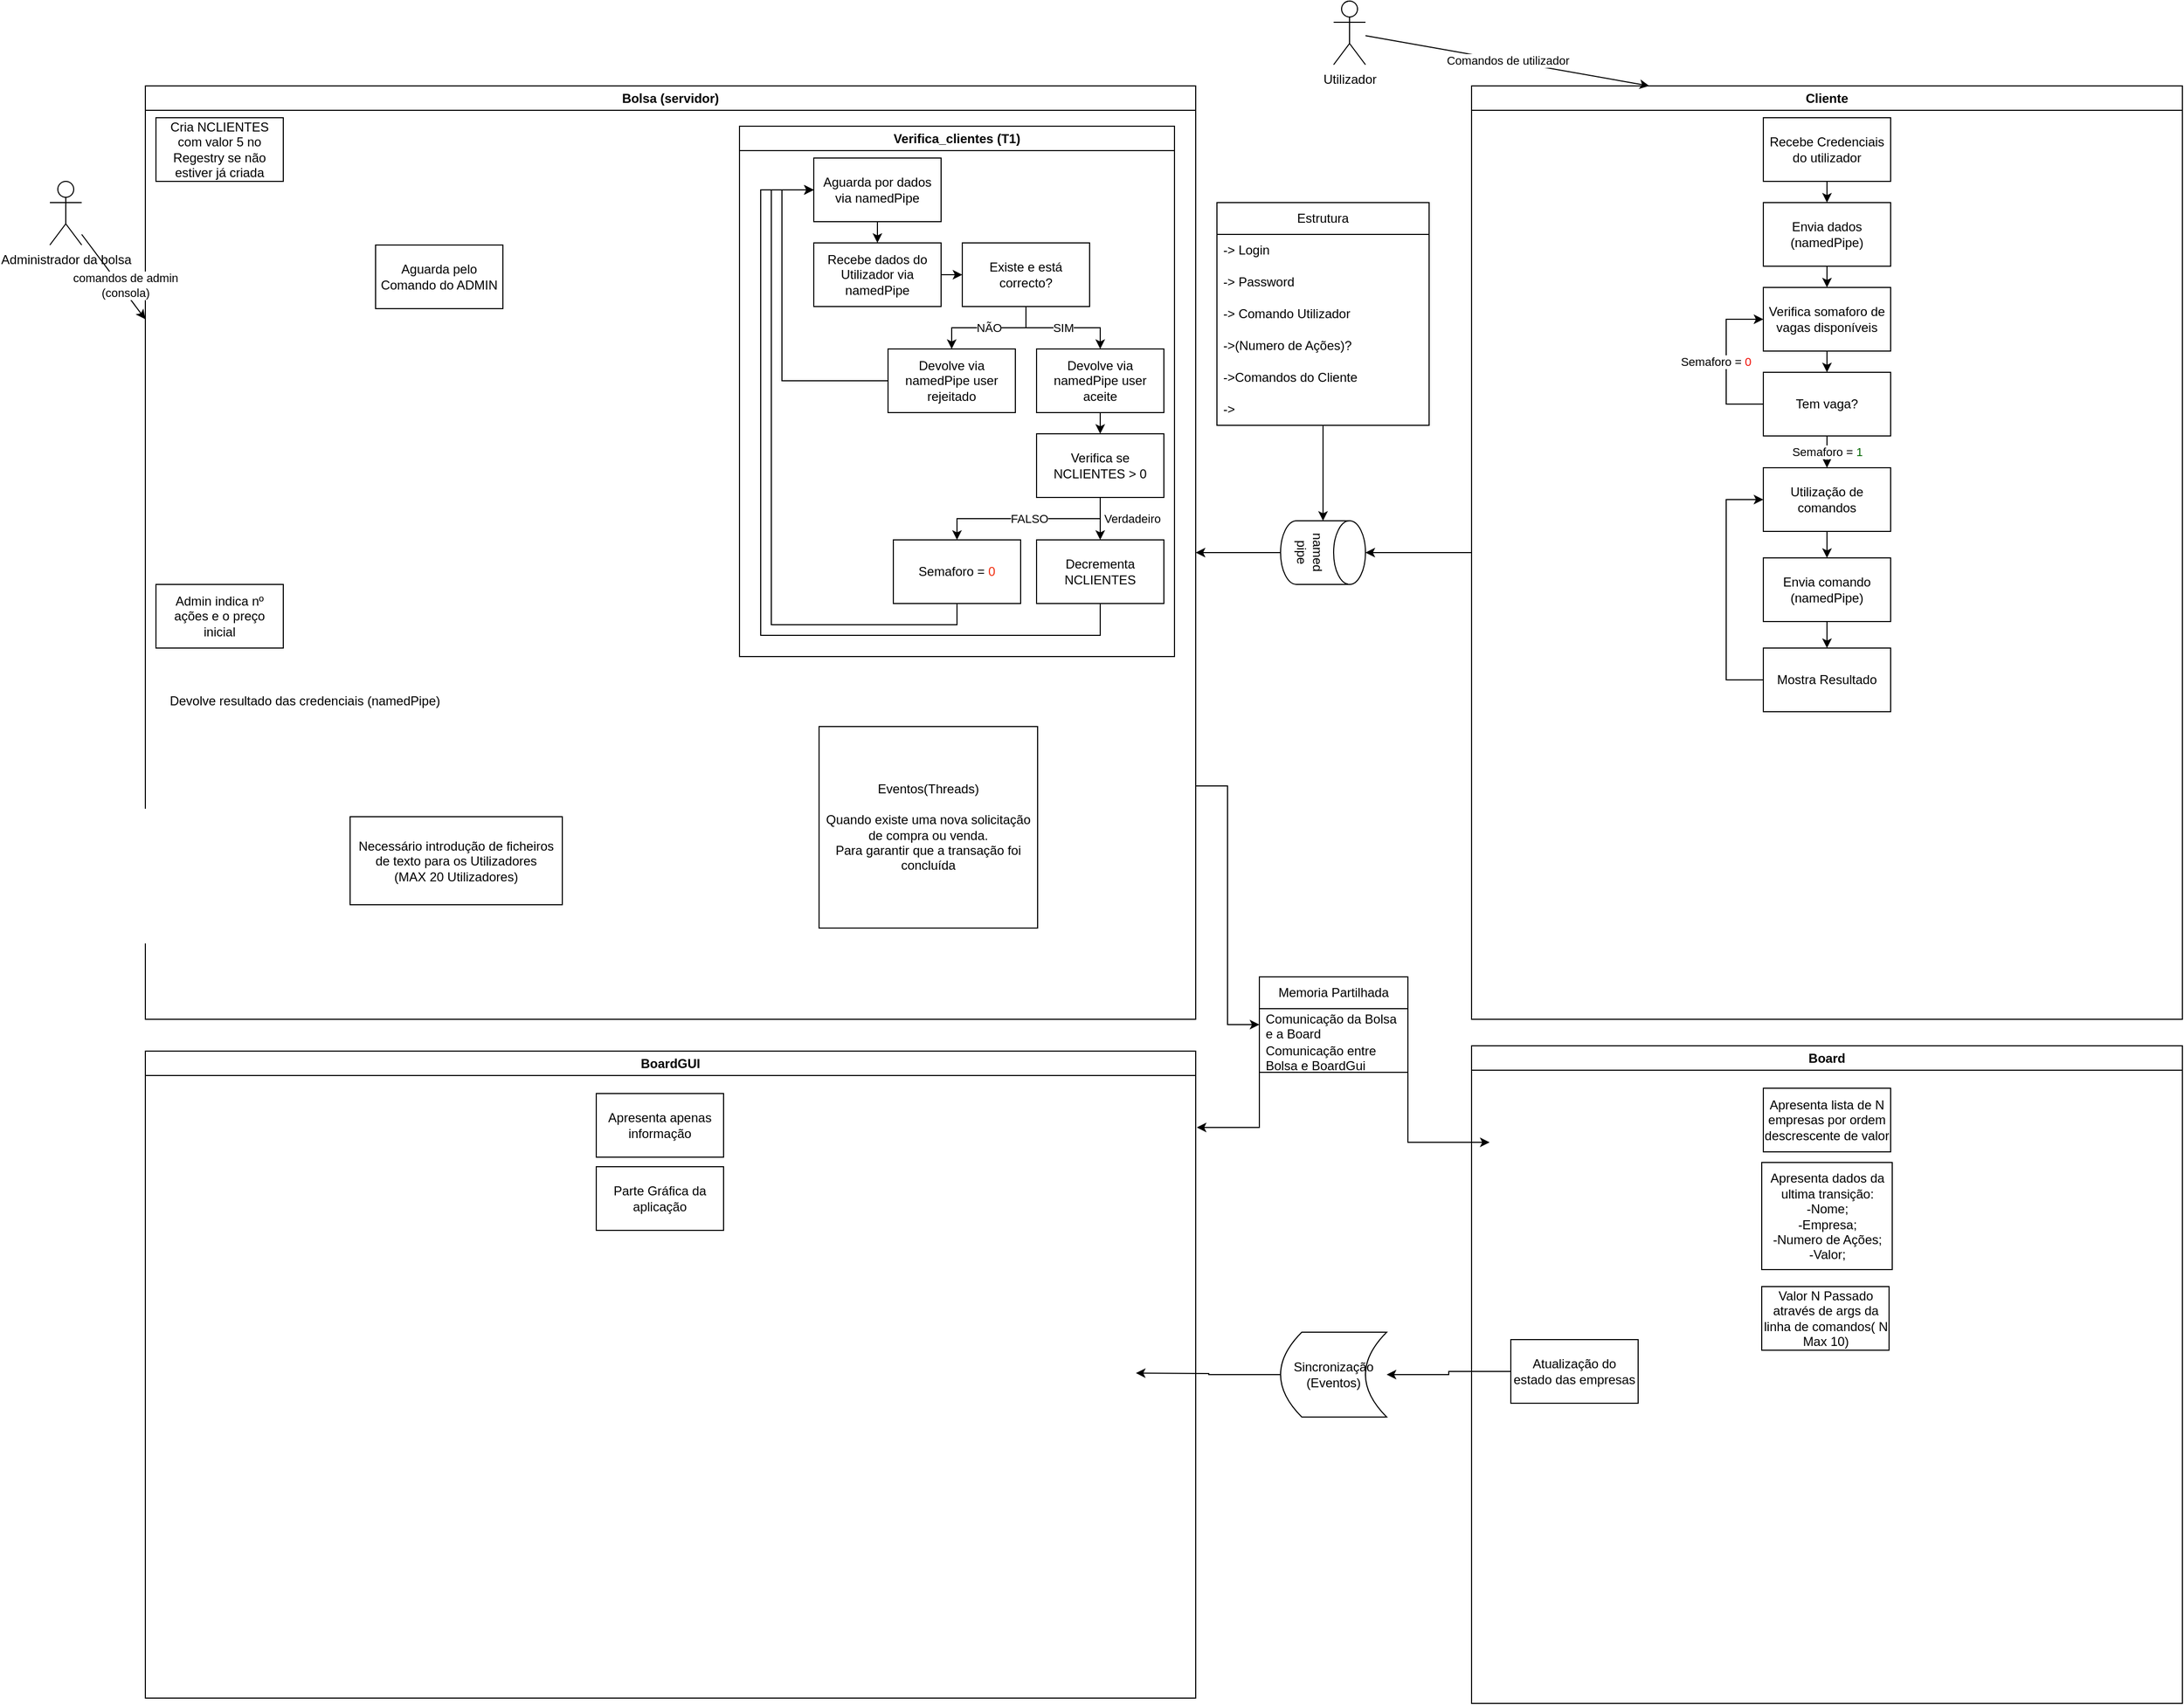 <mxfile version="24.1.0" type="device">
  <diagram id="cJ_9kzysYg_NpnzKaHlt" name="Página-1">
    <mxGraphModel dx="2421" dy="932" grid="0" gridSize="10" guides="1" tooltips="1" connect="1" arrows="1" fold="1" page="1" pageScale="1" pageWidth="827" pageHeight="1169" math="0" shadow="0">
      <root>
        <mxCell id="0" />
        <mxCell id="1" parent="0" />
        <mxCell id="eUQ-MFnaL1vq6Etl-pcT-39" style="edgeStyle=orthogonalEdgeStyle;rounded=0;orthogonalLoop=1;jettySize=auto;html=1;exitX=1;exitY=0.75;exitDx=0;exitDy=0;entryX=0;entryY=0.5;entryDx=0;entryDy=0;" parent="1" source="eUQ-MFnaL1vq6Etl-pcT-1" target="eUQ-MFnaL1vq6Etl-pcT-33" edge="1">
          <mxGeometry relative="1" as="geometry" />
        </mxCell>
        <mxCell id="eUQ-MFnaL1vq6Etl-pcT-1" value="Bolsa (servidor)" style="swimlane;whiteSpace=wrap;html=1;" parent="1" vertex="1">
          <mxGeometry x="-690" y="80" width="990" height="880" as="geometry" />
        </mxCell>
        <mxCell id="eUQ-MFnaL1vq6Etl-pcT-41" value="Cria NCLIENTES com valor 5 no Regestry se não estiver já criada" style="whiteSpace=wrap;html=1;" parent="eUQ-MFnaL1vq6Etl-pcT-1" vertex="1">
          <mxGeometry x="10" y="30" width="120" height="60" as="geometry" />
        </mxCell>
        <mxCell id="eUQ-MFnaL1vq6Etl-pcT-56" value="Verifica_clientes (T1)" style="swimlane;whiteSpace=wrap;html=1;" parent="eUQ-MFnaL1vq6Etl-pcT-1" vertex="1">
          <mxGeometry x="560" y="38" width="410" height="500" as="geometry" />
        </mxCell>
        <mxCell id="eUQ-MFnaL1vq6Etl-pcT-61" style="edgeStyle=orthogonalEdgeStyle;rounded=0;orthogonalLoop=1;jettySize=auto;html=1;exitX=1;exitY=0.5;exitDx=0;exitDy=0;entryX=0;entryY=0.5;entryDx=0;entryDy=0;" parent="eUQ-MFnaL1vq6Etl-pcT-56" source="eUQ-MFnaL1vq6Etl-pcT-57" target="eUQ-MFnaL1vq6Etl-pcT-59" edge="1">
          <mxGeometry relative="1" as="geometry" />
        </mxCell>
        <mxCell id="eUQ-MFnaL1vq6Etl-pcT-57" value="Recebe dados do Utilizador via namedPipe" style="whiteSpace=wrap;html=1;" parent="eUQ-MFnaL1vq6Etl-pcT-56" vertex="1">
          <mxGeometry x="70" y="110" width="120" height="60" as="geometry" />
        </mxCell>
        <mxCell id="eUQ-MFnaL1vq6Etl-pcT-63" value="SIM" style="edgeStyle=orthogonalEdgeStyle;rounded=0;orthogonalLoop=1;jettySize=auto;html=1;exitX=0.5;exitY=1;exitDx=0;exitDy=0;entryX=0.5;entryY=0;entryDx=0;entryDy=0;" parent="eUQ-MFnaL1vq6Etl-pcT-56" source="eUQ-MFnaL1vq6Etl-pcT-59" target="eUQ-MFnaL1vq6Etl-pcT-60" edge="1">
          <mxGeometry relative="1" as="geometry" />
        </mxCell>
        <mxCell id="eUQ-MFnaL1vq6Etl-pcT-68" value="NÃO" style="edgeStyle=orthogonalEdgeStyle;rounded=0;orthogonalLoop=1;jettySize=auto;html=1;exitX=0.5;exitY=1;exitDx=0;exitDy=0;entryX=0.5;entryY=0;entryDx=0;entryDy=0;" parent="eUQ-MFnaL1vq6Etl-pcT-56" source="eUQ-MFnaL1vq6Etl-pcT-59" target="eUQ-MFnaL1vq6Etl-pcT-65" edge="1">
          <mxGeometry relative="1" as="geometry" />
        </mxCell>
        <mxCell id="eUQ-MFnaL1vq6Etl-pcT-59" value="Existe e está correcto?" style="whiteSpace=wrap;html=1;" parent="eUQ-MFnaL1vq6Etl-pcT-56" vertex="1">
          <mxGeometry x="210" y="110" width="120" height="60" as="geometry" />
        </mxCell>
        <mxCell id="eUQ-MFnaL1vq6Etl-pcT-86" style="edgeStyle=orthogonalEdgeStyle;rounded=0;orthogonalLoop=1;jettySize=auto;html=1;exitX=0.5;exitY=1;exitDx=0;exitDy=0;entryX=0.5;entryY=0;entryDx=0;entryDy=0;" parent="eUQ-MFnaL1vq6Etl-pcT-56" source="eUQ-MFnaL1vq6Etl-pcT-60" target="eUQ-MFnaL1vq6Etl-pcT-85" edge="1">
          <mxGeometry relative="1" as="geometry" />
        </mxCell>
        <mxCell id="eUQ-MFnaL1vq6Etl-pcT-60" value="Devolve via namedPipe user aceite" style="whiteSpace=wrap;html=1;" parent="eUQ-MFnaL1vq6Etl-pcT-56" vertex="1">
          <mxGeometry x="280" y="210" width="120" height="60" as="geometry" />
        </mxCell>
        <mxCell id="eUQ-MFnaL1vq6Etl-pcT-82" style="edgeStyle=orthogonalEdgeStyle;rounded=0;orthogonalLoop=1;jettySize=auto;html=1;exitX=0;exitY=0.5;exitDx=0;exitDy=0;entryX=0;entryY=0.5;entryDx=0;entryDy=0;" parent="eUQ-MFnaL1vq6Etl-pcT-56" source="eUQ-MFnaL1vq6Etl-pcT-65" target="eUQ-MFnaL1vq6Etl-pcT-78" edge="1">
          <mxGeometry relative="1" as="geometry">
            <Array as="points">
              <mxPoint x="40" y="240" />
              <mxPoint x="40" y="60" />
            </Array>
          </mxGeometry>
        </mxCell>
        <mxCell id="eUQ-MFnaL1vq6Etl-pcT-65" value="Devolve via namedPipe user rejeitado" style="whiteSpace=wrap;html=1;" parent="eUQ-MFnaL1vq6Etl-pcT-56" vertex="1">
          <mxGeometry x="140" y="210" width="120" height="60" as="geometry" />
        </mxCell>
        <mxCell id="eUQ-MFnaL1vq6Etl-pcT-91" style="edgeStyle=orthogonalEdgeStyle;rounded=0;orthogonalLoop=1;jettySize=auto;html=1;exitX=0.5;exitY=1;exitDx=0;exitDy=0;entryX=0;entryY=0.5;entryDx=0;entryDy=0;" parent="eUQ-MFnaL1vq6Etl-pcT-56" source="eUQ-MFnaL1vq6Etl-pcT-77" target="eUQ-MFnaL1vq6Etl-pcT-78" edge="1">
          <mxGeometry relative="1" as="geometry">
            <Array as="points">
              <mxPoint x="340" y="480" />
              <mxPoint x="20" y="480" />
              <mxPoint x="20" y="60" />
            </Array>
          </mxGeometry>
        </mxCell>
        <mxCell id="eUQ-MFnaL1vq6Etl-pcT-77" value="Decrementa NCLIENTES" style="whiteSpace=wrap;html=1;" parent="eUQ-MFnaL1vq6Etl-pcT-56" vertex="1">
          <mxGeometry x="280" y="390" width="120" height="60" as="geometry" />
        </mxCell>
        <mxCell id="eUQ-MFnaL1vq6Etl-pcT-83" style="edgeStyle=orthogonalEdgeStyle;rounded=0;orthogonalLoop=1;jettySize=auto;html=1;exitX=0.5;exitY=1;exitDx=0;exitDy=0;entryX=0.5;entryY=0;entryDx=0;entryDy=0;" parent="eUQ-MFnaL1vq6Etl-pcT-56" source="eUQ-MFnaL1vq6Etl-pcT-78" target="eUQ-MFnaL1vq6Etl-pcT-57" edge="1">
          <mxGeometry relative="1" as="geometry" />
        </mxCell>
        <mxCell id="eUQ-MFnaL1vq6Etl-pcT-78" value="Aguarda por dados via namedPipe" style="whiteSpace=wrap;html=1;" parent="eUQ-MFnaL1vq6Etl-pcT-56" vertex="1">
          <mxGeometry x="70" y="30" width="120" height="60" as="geometry" />
        </mxCell>
        <mxCell id="eUQ-MFnaL1vq6Etl-pcT-87" value="Verdadeiro" style="edgeStyle=orthogonalEdgeStyle;rounded=0;orthogonalLoop=1;jettySize=auto;html=1;exitX=0.5;exitY=1;exitDx=0;exitDy=0;entryX=0.5;entryY=0;entryDx=0;entryDy=0;" parent="eUQ-MFnaL1vq6Etl-pcT-56" source="eUQ-MFnaL1vq6Etl-pcT-85" target="eUQ-MFnaL1vq6Etl-pcT-77" edge="1">
          <mxGeometry y="30" relative="1" as="geometry">
            <mxPoint as="offset" />
          </mxGeometry>
        </mxCell>
        <mxCell id="eUQ-MFnaL1vq6Etl-pcT-89" value="FALSO" style="edgeStyle=orthogonalEdgeStyle;rounded=0;orthogonalLoop=1;jettySize=auto;html=1;exitX=0.5;exitY=1;exitDx=0;exitDy=0;entryX=0.5;entryY=0;entryDx=0;entryDy=0;" parent="eUQ-MFnaL1vq6Etl-pcT-56" source="eUQ-MFnaL1vq6Etl-pcT-85" target="eUQ-MFnaL1vq6Etl-pcT-88" edge="1">
          <mxGeometry relative="1" as="geometry" />
        </mxCell>
        <mxCell id="eUQ-MFnaL1vq6Etl-pcT-85" value="Verifica se NCLIENTES &amp;gt; 0" style="whiteSpace=wrap;html=1;" parent="eUQ-MFnaL1vq6Etl-pcT-56" vertex="1">
          <mxGeometry x="280" y="290" width="120" height="60" as="geometry" />
        </mxCell>
        <mxCell id="eUQ-MFnaL1vq6Etl-pcT-90" style="edgeStyle=orthogonalEdgeStyle;rounded=0;orthogonalLoop=1;jettySize=auto;html=1;exitX=0.5;exitY=1;exitDx=0;exitDy=0;entryX=0;entryY=0.5;entryDx=0;entryDy=0;" parent="eUQ-MFnaL1vq6Etl-pcT-56" source="eUQ-MFnaL1vq6Etl-pcT-88" target="eUQ-MFnaL1vq6Etl-pcT-78" edge="1">
          <mxGeometry relative="1" as="geometry">
            <Array as="points">
              <mxPoint x="205" y="470" />
              <mxPoint x="30" y="470" />
              <mxPoint x="30" y="60" />
            </Array>
          </mxGeometry>
        </mxCell>
        <mxCell id="eUQ-MFnaL1vq6Etl-pcT-88" value="Semaforo = &lt;font color=&quot;#f02f11&quot;&gt;0&lt;/font&gt;" style="whiteSpace=wrap;html=1;" parent="eUQ-MFnaL1vq6Etl-pcT-56" vertex="1">
          <mxGeometry x="145" y="390" width="120" height="60" as="geometry" />
        </mxCell>
        <mxCell id="eUQ-MFnaL1vq6Etl-pcT-14" value="Devolve resultado das credenciais (namedPipe)" style="text;html=1;align=center;verticalAlign=middle;resizable=0;points=[];autosize=1;strokeColor=none;fillColor=none;" parent="eUQ-MFnaL1vq6Etl-pcT-1" vertex="1">
          <mxGeometry x="10" y="565" width="280" height="30" as="geometry" />
        </mxCell>
        <mxCell id="eUQ-MFnaL1vq6Etl-pcT-47" value="Admin indica nº ações e o preço inicial" style="whiteSpace=wrap;html=1;" parent="eUQ-MFnaL1vq6Etl-pcT-1" vertex="1">
          <mxGeometry x="10" y="470" width="120" height="60" as="geometry" />
        </mxCell>
        <mxCell id="23Vf8jw9pgkzkxeII7kw-12" value="Aguarda pelo Comando do ADMIN" style="whiteSpace=wrap;html=1;" parent="eUQ-MFnaL1vq6Etl-pcT-1" vertex="1">
          <mxGeometry x="217" y="150" width="120" height="60" as="geometry" />
        </mxCell>
        <mxCell id="DC3VcFZmnsp--DPEU9Uu-8" value="Eventos(Threads)&lt;br&gt;&lt;br&gt;Quando existe uma nova solicitação de compra ou venda.&lt;br&gt;Para garantir que a transação foi concluída" style="rounded=0;whiteSpace=wrap;html=1;" vertex="1" parent="eUQ-MFnaL1vq6Etl-pcT-1">
          <mxGeometry x="635" y="604" width="206" height="190" as="geometry" />
        </mxCell>
        <mxCell id="DC3VcFZmnsp--DPEU9Uu-9" value="Necessário introdução de ficheiros de texto para os Utilizadores&lt;br&gt;(MAX 20 Utilizadores)" style="rounded=0;whiteSpace=wrap;html=1;" vertex="1" parent="eUQ-MFnaL1vq6Etl-pcT-1">
          <mxGeometry x="193" y="689" width="200" height="83" as="geometry" />
        </mxCell>
        <mxCell id="eUQ-MFnaL1vq6Etl-pcT-2" value="Cliente" style="swimlane;whiteSpace=wrap;html=1;" parent="1" vertex="1">
          <mxGeometry x="560" y="80" width="670" height="880" as="geometry" />
        </mxCell>
        <mxCell id="eUQ-MFnaL1vq6Etl-pcT-23" style="edgeStyle=orthogonalEdgeStyle;rounded=0;orthogonalLoop=1;jettySize=auto;html=1;exitX=0.5;exitY=1;exitDx=0;exitDy=0;entryX=0.5;entryY=0;entryDx=0;entryDy=0;" parent="eUQ-MFnaL1vq6Etl-pcT-2" source="eUQ-MFnaL1vq6Etl-pcT-17" target="eUQ-MFnaL1vq6Etl-pcT-22" edge="1">
          <mxGeometry relative="1" as="geometry" />
        </mxCell>
        <mxCell id="eUQ-MFnaL1vq6Etl-pcT-17" value="Recebe Credenciais do utilizador" style="whiteSpace=wrap;html=1;" parent="eUQ-MFnaL1vq6Etl-pcT-2" vertex="1">
          <mxGeometry x="275" y="30" width="120" height="60" as="geometry" />
        </mxCell>
        <mxCell id="eUQ-MFnaL1vq6Etl-pcT-28" style="edgeStyle=orthogonalEdgeStyle;rounded=0;orthogonalLoop=1;jettySize=auto;html=1;exitX=0;exitY=0.5;exitDx=0;exitDy=0;entryX=0;entryY=0.5;entryDx=0;entryDy=0;" parent="eUQ-MFnaL1vq6Etl-pcT-2" source="eUQ-MFnaL1vq6Etl-pcT-19" target="eUQ-MFnaL1vq6Etl-pcT-21" edge="1">
          <mxGeometry relative="1" as="geometry">
            <Array as="points">
              <mxPoint x="240" y="300" />
              <mxPoint x="240" y="220" />
            </Array>
          </mxGeometry>
        </mxCell>
        <mxCell id="eUQ-MFnaL1vq6Etl-pcT-29" value="Semaforo = &lt;font color=&quot;#f00d05&quot;&gt;0&lt;/font&gt;" style="edgeLabel;html=1;align=center;verticalAlign=middle;resizable=0;points=[];" parent="eUQ-MFnaL1vq6Etl-pcT-28" vertex="1" connectable="0">
          <mxGeometry x="-0.093" y="-1" relative="1" as="geometry">
            <mxPoint x="-11" y="-7" as="offset" />
          </mxGeometry>
        </mxCell>
        <mxCell id="eUQ-MFnaL1vq6Etl-pcT-49" value="Semaforo = &lt;font color=&quot;#006600&quot;&gt;1&lt;/font&gt;" style="edgeStyle=orthogonalEdgeStyle;rounded=0;orthogonalLoop=1;jettySize=auto;html=1;exitX=0.5;exitY=1;exitDx=0;exitDy=0;entryX=0.5;entryY=0;entryDx=0;entryDy=0;" parent="eUQ-MFnaL1vq6Etl-pcT-2" source="eUQ-MFnaL1vq6Etl-pcT-19" target="eUQ-MFnaL1vq6Etl-pcT-48" edge="1">
          <mxGeometry relative="1" as="geometry" />
        </mxCell>
        <mxCell id="eUQ-MFnaL1vq6Etl-pcT-19" value="Tem vaga?" style="whiteSpace=wrap;html=1;" parent="eUQ-MFnaL1vq6Etl-pcT-2" vertex="1">
          <mxGeometry x="275" y="270" width="120" height="60" as="geometry" />
        </mxCell>
        <mxCell id="eUQ-MFnaL1vq6Etl-pcT-50" style="edgeStyle=orthogonalEdgeStyle;rounded=0;orthogonalLoop=1;jettySize=auto;html=1;exitX=0.5;exitY=1;exitDx=0;exitDy=0;entryX=0.5;entryY=0;entryDx=0;entryDy=0;" parent="eUQ-MFnaL1vq6Etl-pcT-2" source="eUQ-MFnaL1vq6Etl-pcT-21" target="eUQ-MFnaL1vq6Etl-pcT-19" edge="1">
          <mxGeometry relative="1" as="geometry" />
        </mxCell>
        <mxCell id="eUQ-MFnaL1vq6Etl-pcT-21" value="Verifica somaforo de vagas disponíveis" style="whiteSpace=wrap;html=1;" parent="eUQ-MFnaL1vq6Etl-pcT-2" vertex="1">
          <mxGeometry x="275" y="190" width="120" height="60" as="geometry" />
        </mxCell>
        <mxCell id="eUQ-MFnaL1vq6Etl-pcT-26" style="edgeStyle=orthogonalEdgeStyle;rounded=0;orthogonalLoop=1;jettySize=auto;html=1;exitX=0.5;exitY=1;exitDx=0;exitDy=0;entryX=0.5;entryY=0;entryDx=0;entryDy=0;" parent="eUQ-MFnaL1vq6Etl-pcT-2" source="eUQ-MFnaL1vq6Etl-pcT-22" target="eUQ-MFnaL1vq6Etl-pcT-21" edge="1">
          <mxGeometry relative="1" as="geometry" />
        </mxCell>
        <mxCell id="eUQ-MFnaL1vq6Etl-pcT-22" value="Envia dados (namedPipe)" style="whiteSpace=wrap;html=1;" parent="eUQ-MFnaL1vq6Etl-pcT-2" vertex="1">
          <mxGeometry x="275" y="110" width="120" height="60" as="geometry" />
        </mxCell>
        <mxCell id="eUQ-MFnaL1vq6Etl-pcT-52" style="edgeStyle=orthogonalEdgeStyle;rounded=0;orthogonalLoop=1;jettySize=auto;html=1;exitX=0.5;exitY=1;exitDx=0;exitDy=0;entryX=0.5;entryY=0;entryDx=0;entryDy=0;" parent="eUQ-MFnaL1vq6Etl-pcT-2" source="eUQ-MFnaL1vq6Etl-pcT-48" target="eUQ-MFnaL1vq6Etl-pcT-51" edge="1">
          <mxGeometry relative="1" as="geometry" />
        </mxCell>
        <mxCell id="eUQ-MFnaL1vq6Etl-pcT-48" value="Utilização de comandos" style="whiteSpace=wrap;html=1;" parent="eUQ-MFnaL1vq6Etl-pcT-2" vertex="1">
          <mxGeometry x="275" y="360" width="120" height="60" as="geometry" />
        </mxCell>
        <mxCell id="eUQ-MFnaL1vq6Etl-pcT-54" style="edgeStyle=orthogonalEdgeStyle;rounded=0;orthogonalLoop=1;jettySize=auto;html=1;exitX=0.5;exitY=1;exitDx=0;exitDy=0;entryX=0.5;entryY=0;entryDx=0;entryDy=0;" parent="eUQ-MFnaL1vq6Etl-pcT-2" source="eUQ-MFnaL1vq6Etl-pcT-51" target="eUQ-MFnaL1vq6Etl-pcT-53" edge="1">
          <mxGeometry relative="1" as="geometry" />
        </mxCell>
        <mxCell id="eUQ-MFnaL1vq6Etl-pcT-51" value="Envia comando (namedPipe)" style="whiteSpace=wrap;html=1;" parent="eUQ-MFnaL1vq6Etl-pcT-2" vertex="1">
          <mxGeometry x="275" y="445" width="120" height="60" as="geometry" />
        </mxCell>
        <mxCell id="eUQ-MFnaL1vq6Etl-pcT-55" style="edgeStyle=orthogonalEdgeStyle;rounded=0;orthogonalLoop=1;jettySize=auto;html=1;exitX=0;exitY=0.5;exitDx=0;exitDy=0;entryX=0;entryY=0.5;entryDx=0;entryDy=0;" parent="eUQ-MFnaL1vq6Etl-pcT-2" source="eUQ-MFnaL1vq6Etl-pcT-53" target="eUQ-MFnaL1vq6Etl-pcT-48" edge="1">
          <mxGeometry relative="1" as="geometry">
            <Array as="points">
              <mxPoint x="240" y="560" />
              <mxPoint x="240" y="390" />
            </Array>
          </mxGeometry>
        </mxCell>
        <mxCell id="eUQ-MFnaL1vq6Etl-pcT-53" value="Mostra Resultado" style="whiteSpace=wrap;html=1;" parent="eUQ-MFnaL1vq6Etl-pcT-2" vertex="1">
          <mxGeometry x="275" y="530" width="120" height="60" as="geometry" />
        </mxCell>
        <mxCell id="eUQ-MFnaL1vq6Etl-pcT-3" value="Board" style="swimlane;whiteSpace=wrap;html=1;" parent="1" vertex="1">
          <mxGeometry x="560" y="985" width="670" height="620" as="geometry" />
        </mxCell>
        <mxCell id="eUQ-MFnaL1vq6Etl-pcT-31" value="Apresenta lista de N empresas por ordem descrescente de valor" style="whiteSpace=wrap;html=1;" parent="eUQ-MFnaL1vq6Etl-pcT-3" vertex="1">
          <mxGeometry x="275" y="40" width="120" height="60" as="geometry" />
        </mxCell>
        <mxCell id="4F4SifxV5EZozrafWYka-1" value="Apresenta dados da ultima transição:&lt;div&gt;-Nome;&lt;/div&gt;&lt;div&gt;-Empresa;&lt;/div&gt;&lt;div&gt;-Numero de Ações;&lt;/div&gt;&lt;div&gt;-Valor;&lt;/div&gt;" style="whiteSpace=wrap;html=1;" parent="eUQ-MFnaL1vq6Etl-pcT-3" vertex="1">
          <mxGeometry x="273.5" y="110" width="123" height="101" as="geometry" />
        </mxCell>
        <mxCell id="4F4SifxV5EZozrafWYka-2" value="Valor N Passado através de args da linha de comandos( N Max 10)" style="whiteSpace=wrap;html=1;" parent="eUQ-MFnaL1vq6Etl-pcT-3" vertex="1">
          <mxGeometry x="273.5" y="227" width="120" height="60" as="geometry" />
        </mxCell>
        <mxCell id="DC3VcFZmnsp--DPEU9Uu-3" value="Atualização do estado das empresas" style="whiteSpace=wrap;html=1;" vertex="1" parent="eUQ-MFnaL1vq6Etl-pcT-3">
          <mxGeometry x="37" y="277" width="120" height="60" as="geometry" />
        </mxCell>
        <mxCell id="eUQ-MFnaL1vq6Etl-pcT-4" value="BoardGUI" style="swimlane;whiteSpace=wrap;html=1;" parent="1" vertex="1">
          <mxGeometry x="-690" y="990" width="990" height="610" as="geometry" />
        </mxCell>
        <mxCell id="4F4SifxV5EZozrafWYka-3" value="Apresenta apenas informação" style="whiteSpace=wrap;html=1;" parent="eUQ-MFnaL1vq6Etl-pcT-4" vertex="1">
          <mxGeometry x="425" y="40" width="120" height="60" as="geometry" />
        </mxCell>
        <mxCell id="DC3VcFZmnsp--DPEU9Uu-1" value="Parte Gráfica da aplicação" style="whiteSpace=wrap;html=1;" vertex="1" parent="eUQ-MFnaL1vq6Etl-pcT-4">
          <mxGeometry x="425" y="109" width="120" height="60" as="geometry" />
        </mxCell>
        <mxCell id="eUQ-MFnaL1vq6Etl-pcT-5" value="Administrador da bolsa" style="shape=umlActor;verticalLabelPosition=bottom;verticalAlign=top;html=1;outlineConnect=0;" parent="1" vertex="1">
          <mxGeometry x="-780" y="170" width="30" height="60" as="geometry" />
        </mxCell>
        <mxCell id="eUQ-MFnaL1vq6Etl-pcT-6" value="comandos de admin&lt;br&gt;(consola)" style="endArrow=classic;html=1;rounded=0;entryX=0;entryY=0.25;entryDx=0;entryDy=0;" parent="1" source="eUQ-MFnaL1vq6Etl-pcT-5" target="eUQ-MFnaL1vq6Etl-pcT-1" edge="1">
          <mxGeometry x="0.26" y="4" width="50" height="50" relative="1" as="geometry">
            <mxPoint x="220" y="500" as="sourcePoint" />
            <mxPoint x="270" y="450" as="targetPoint" />
            <mxPoint as="offset" />
          </mxGeometry>
        </mxCell>
        <mxCell id="eUQ-MFnaL1vq6Etl-pcT-7" value="Utilizador" style="shape=umlActor;verticalLabelPosition=bottom;verticalAlign=top;html=1;outlineConnect=0;" parent="1" vertex="1">
          <mxGeometry x="430" width="30" height="60" as="geometry" />
        </mxCell>
        <mxCell id="eUQ-MFnaL1vq6Etl-pcT-8" value="Comandos de utilizador" style="endArrow=classic;html=1;rounded=0;entryX=0.25;entryY=0;entryDx=0;entryDy=0;" parent="1" source="eUQ-MFnaL1vq6Etl-pcT-7" target="eUQ-MFnaL1vq6Etl-pcT-2" edge="1">
          <mxGeometry width="50" height="50" relative="1" as="geometry">
            <mxPoint x="380" y="510" as="sourcePoint" />
            <mxPoint x="430" y="460" as="targetPoint" />
          </mxGeometry>
        </mxCell>
        <mxCell id="eUQ-MFnaL1vq6Etl-pcT-9" value="named pipe" style="shape=cylinder3;whiteSpace=wrap;html=1;boundedLbl=1;backgroundOutline=1;size=15;rotation=90;" parent="1" vertex="1">
          <mxGeometry x="390" y="480" width="60" height="80" as="geometry" />
        </mxCell>
        <mxCell id="eUQ-MFnaL1vq6Etl-pcT-10" value="" style="endArrow=classic;html=1;rounded=0;entryX=1;entryY=0.5;entryDx=0;entryDy=0;" parent="1" source="eUQ-MFnaL1vq6Etl-pcT-9" target="eUQ-MFnaL1vq6Etl-pcT-1" edge="1">
          <mxGeometry width="50" height="50" relative="1" as="geometry">
            <mxPoint x="380" y="510" as="sourcePoint" />
            <mxPoint x="430" y="460" as="targetPoint" />
          </mxGeometry>
        </mxCell>
        <mxCell id="eUQ-MFnaL1vq6Etl-pcT-11" value="" style="endArrow=classic;html=1;rounded=0;exitX=0;exitY=0.5;exitDx=0;exitDy=0;" parent="1" source="eUQ-MFnaL1vq6Etl-pcT-2" target="eUQ-MFnaL1vq6Etl-pcT-9" edge="1">
          <mxGeometry width="50" height="50" relative="1" as="geometry">
            <mxPoint x="380" y="510" as="sourcePoint" />
            <mxPoint x="430" y="460" as="targetPoint" />
          </mxGeometry>
        </mxCell>
        <mxCell id="eUQ-MFnaL1vq6Etl-pcT-32" value="Memoria Partilhada" style="swimlane;fontStyle=0;childLayout=stackLayout;horizontal=1;startSize=30;horizontalStack=0;resizeParent=1;resizeParentMax=0;resizeLast=0;collapsible=1;marginBottom=0;whiteSpace=wrap;html=1;" parent="1" vertex="1">
          <mxGeometry x="360" y="920" width="140" height="90" as="geometry" />
        </mxCell>
        <mxCell id="eUQ-MFnaL1vq6Etl-pcT-33" value="Comunicação da Bolsa e a Board&amp;nbsp;" style="text;strokeColor=none;fillColor=none;align=left;verticalAlign=middle;spacingLeft=4;spacingRight=4;overflow=hidden;points=[[0,0.5],[1,0.5]];portConstraint=eastwest;rotatable=0;whiteSpace=wrap;html=1;" parent="eUQ-MFnaL1vq6Etl-pcT-32" vertex="1">
          <mxGeometry y="30" width="140" height="30" as="geometry" />
        </mxCell>
        <mxCell id="eUQ-MFnaL1vq6Etl-pcT-34" value="Comunicação entre Bolsa e BoardGui" style="text;strokeColor=none;fillColor=none;align=left;verticalAlign=middle;spacingLeft=4;spacingRight=4;overflow=hidden;points=[[0,0.5],[1,0.5]];portConstraint=eastwest;rotatable=0;whiteSpace=wrap;html=1;" parent="eUQ-MFnaL1vq6Etl-pcT-32" vertex="1">
          <mxGeometry y="60" width="140" height="30" as="geometry" />
        </mxCell>
        <mxCell id="23Vf8jw9pgkzkxeII7kw-2" value="Estrutura" style="swimlane;fontStyle=0;childLayout=stackLayout;horizontal=1;startSize=30;horizontalStack=0;resizeParent=1;resizeParentMax=0;resizeLast=0;collapsible=1;marginBottom=0;whiteSpace=wrap;html=1;" parent="1" vertex="1">
          <mxGeometry x="320" y="190" width="200" height="210" as="geometry" />
        </mxCell>
        <mxCell id="23Vf8jw9pgkzkxeII7kw-3" value="-&amp;gt; Login" style="text;strokeColor=none;fillColor=none;align=left;verticalAlign=middle;spacingLeft=4;spacingRight=4;overflow=hidden;points=[[0,0.5],[1,0.5]];portConstraint=eastwest;rotatable=0;whiteSpace=wrap;html=1;" parent="23Vf8jw9pgkzkxeII7kw-2" vertex="1">
          <mxGeometry y="30" width="200" height="30" as="geometry" />
        </mxCell>
        <mxCell id="23Vf8jw9pgkzkxeII7kw-4" value="-&amp;gt;&amp;nbsp;Password" style="text;strokeColor=none;fillColor=none;align=left;verticalAlign=middle;spacingLeft=4;spacingRight=4;overflow=hidden;points=[[0,0.5],[1,0.5]];portConstraint=eastwest;rotatable=0;whiteSpace=wrap;html=1;" parent="23Vf8jw9pgkzkxeII7kw-2" vertex="1">
          <mxGeometry y="60" width="200" height="30" as="geometry" />
        </mxCell>
        <mxCell id="23Vf8jw9pgkzkxeII7kw-5" value="-&amp;gt;&amp;nbsp;Comando Utilizador" style="text;strokeColor=none;fillColor=none;align=left;verticalAlign=middle;spacingLeft=4;spacingRight=4;overflow=hidden;points=[[0,0.5],[1,0.5]];portConstraint=eastwest;rotatable=0;whiteSpace=wrap;html=1;" parent="23Vf8jw9pgkzkxeII7kw-2" vertex="1">
          <mxGeometry y="90" width="200" height="30" as="geometry" />
        </mxCell>
        <mxCell id="23Vf8jw9pgkzkxeII7kw-9" value="-&amp;gt;(Numero de Ações)?" style="text;strokeColor=none;fillColor=none;align=left;verticalAlign=middle;spacingLeft=4;spacingRight=4;overflow=hidden;points=[[0,0.5],[1,0.5]];portConstraint=eastwest;rotatable=0;whiteSpace=wrap;html=1;" parent="23Vf8jw9pgkzkxeII7kw-2" vertex="1">
          <mxGeometry y="120" width="200" height="30" as="geometry" />
        </mxCell>
        <mxCell id="23Vf8jw9pgkzkxeII7kw-10" value="-&amp;gt;Comandos do Cliente" style="text;strokeColor=none;fillColor=none;align=left;verticalAlign=middle;spacingLeft=4;spacingRight=4;overflow=hidden;points=[[0,0.5],[1,0.5]];portConstraint=eastwest;rotatable=0;whiteSpace=wrap;html=1;" parent="23Vf8jw9pgkzkxeII7kw-2" vertex="1">
          <mxGeometry y="150" width="200" height="30" as="geometry" />
        </mxCell>
        <mxCell id="23Vf8jw9pgkzkxeII7kw-11" value="-&amp;gt;&amp;nbsp;" style="text;strokeColor=none;fillColor=none;align=left;verticalAlign=middle;spacingLeft=4;spacingRight=4;overflow=hidden;points=[[0,0.5],[1,0.5]];portConstraint=eastwest;rotatable=0;whiteSpace=wrap;html=1;" parent="23Vf8jw9pgkzkxeII7kw-2" vertex="1">
          <mxGeometry y="180" width="200" height="30" as="geometry" />
        </mxCell>
        <mxCell id="23Vf8jw9pgkzkxeII7kw-7" value="" style="endArrow=classic;html=1;rounded=0;entryX=0;entryY=0.5;entryDx=0;entryDy=0;entryPerimeter=0;" parent="1" source="23Vf8jw9pgkzkxeII7kw-2" target="eUQ-MFnaL1vq6Etl-pcT-9" edge="1">
          <mxGeometry width="50" height="50" relative="1" as="geometry">
            <mxPoint x="410" y="500" as="sourcePoint" />
            <mxPoint x="460" y="450" as="targetPoint" />
          </mxGeometry>
        </mxCell>
        <mxCell id="DC3VcFZmnsp--DPEU9Uu-7" style="edgeStyle=orthogonalEdgeStyle;rounded=0;orthogonalLoop=1;jettySize=auto;html=1;exitX=0;exitY=0.5;exitDx=0;exitDy=0;" edge="1" parent="1" source="DC3VcFZmnsp--DPEU9Uu-2">
          <mxGeometry relative="1" as="geometry">
            <mxPoint x="243.615" y="1293.539" as="targetPoint" />
          </mxGeometry>
        </mxCell>
        <mxCell id="DC3VcFZmnsp--DPEU9Uu-2" value="Sincronização&lt;br&gt;(Eventos)" style="shape=dataStorage;whiteSpace=wrap;html=1;fixedSize=1;" vertex="1" parent="1">
          <mxGeometry x="380" y="1255" width="100" height="80" as="geometry" />
        </mxCell>
        <mxCell id="DC3VcFZmnsp--DPEU9Uu-5" style="edgeStyle=orthogonalEdgeStyle;rounded=0;orthogonalLoop=1;jettySize=auto;html=1;exitX=0;exitY=0.5;exitDx=0;exitDy=0;" edge="1" parent="1" source="DC3VcFZmnsp--DPEU9Uu-3" target="DC3VcFZmnsp--DPEU9Uu-2">
          <mxGeometry relative="1" as="geometry" />
        </mxCell>
        <mxCell id="DC3VcFZmnsp--DPEU9Uu-12" value="" style="endArrow=classic;html=1;rounded=0;exitX=0;exitY=0.5;exitDx=0;exitDy=0;" edge="1" parent="1" source="eUQ-MFnaL1vq6Etl-pcT-34">
          <mxGeometry width="50" height="50" relative="1" as="geometry">
            <mxPoint x="297" y="1057" as="sourcePoint" />
            <mxPoint x="301" y="1062" as="targetPoint" />
            <Array as="points">
              <mxPoint x="360" y="1062" />
            </Array>
          </mxGeometry>
        </mxCell>
        <mxCell id="DC3VcFZmnsp--DPEU9Uu-13" value="" style="endArrow=classic;html=1;rounded=0;exitX=1;exitY=0.5;exitDx=0;exitDy=0;" edge="1" parent="1" source="eUQ-MFnaL1vq6Etl-pcT-34">
          <mxGeometry width="50" height="50" relative="1" as="geometry">
            <mxPoint x="381" y="872" as="sourcePoint" />
            <mxPoint x="577" y="1076" as="targetPoint" />
            <Array as="points">
              <mxPoint x="500" y="1076" />
            </Array>
          </mxGeometry>
        </mxCell>
      </root>
    </mxGraphModel>
  </diagram>
</mxfile>
